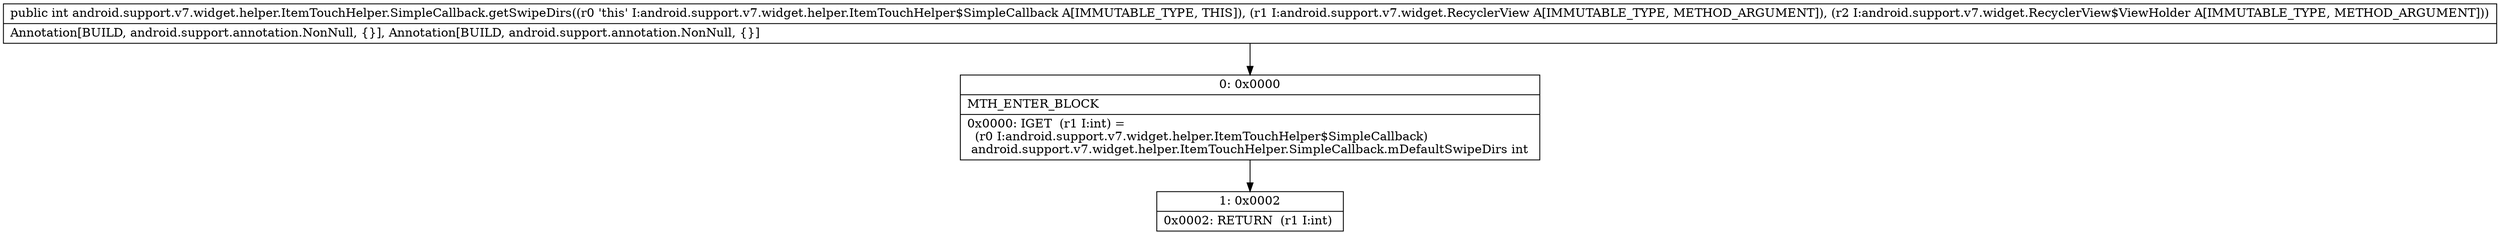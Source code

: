 digraph "CFG forandroid.support.v7.widget.helper.ItemTouchHelper.SimpleCallback.getSwipeDirs(Landroid\/support\/v7\/widget\/RecyclerView;Landroid\/support\/v7\/widget\/RecyclerView$ViewHolder;)I" {
Node_0 [shape=record,label="{0\:\ 0x0000|MTH_ENTER_BLOCK\l|0x0000: IGET  (r1 I:int) = \l  (r0 I:android.support.v7.widget.helper.ItemTouchHelper$SimpleCallback)\l android.support.v7.widget.helper.ItemTouchHelper.SimpleCallback.mDefaultSwipeDirs int \l}"];
Node_1 [shape=record,label="{1\:\ 0x0002|0x0002: RETURN  (r1 I:int) \l}"];
MethodNode[shape=record,label="{public int android.support.v7.widget.helper.ItemTouchHelper.SimpleCallback.getSwipeDirs((r0 'this' I:android.support.v7.widget.helper.ItemTouchHelper$SimpleCallback A[IMMUTABLE_TYPE, THIS]), (r1 I:android.support.v7.widget.RecyclerView A[IMMUTABLE_TYPE, METHOD_ARGUMENT]), (r2 I:android.support.v7.widget.RecyclerView$ViewHolder A[IMMUTABLE_TYPE, METHOD_ARGUMENT]))  | Annotation[BUILD, android.support.annotation.NonNull, \{\}], Annotation[BUILD, android.support.annotation.NonNull, \{\}]\l}"];
MethodNode -> Node_0;
Node_0 -> Node_1;
}

